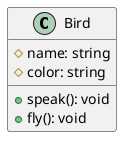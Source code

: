@startuml
'https://plantuml.com/class-diagram

class Bird {
#name: string
#color: string
+speak(): void
+fly(): void
}

@enduml